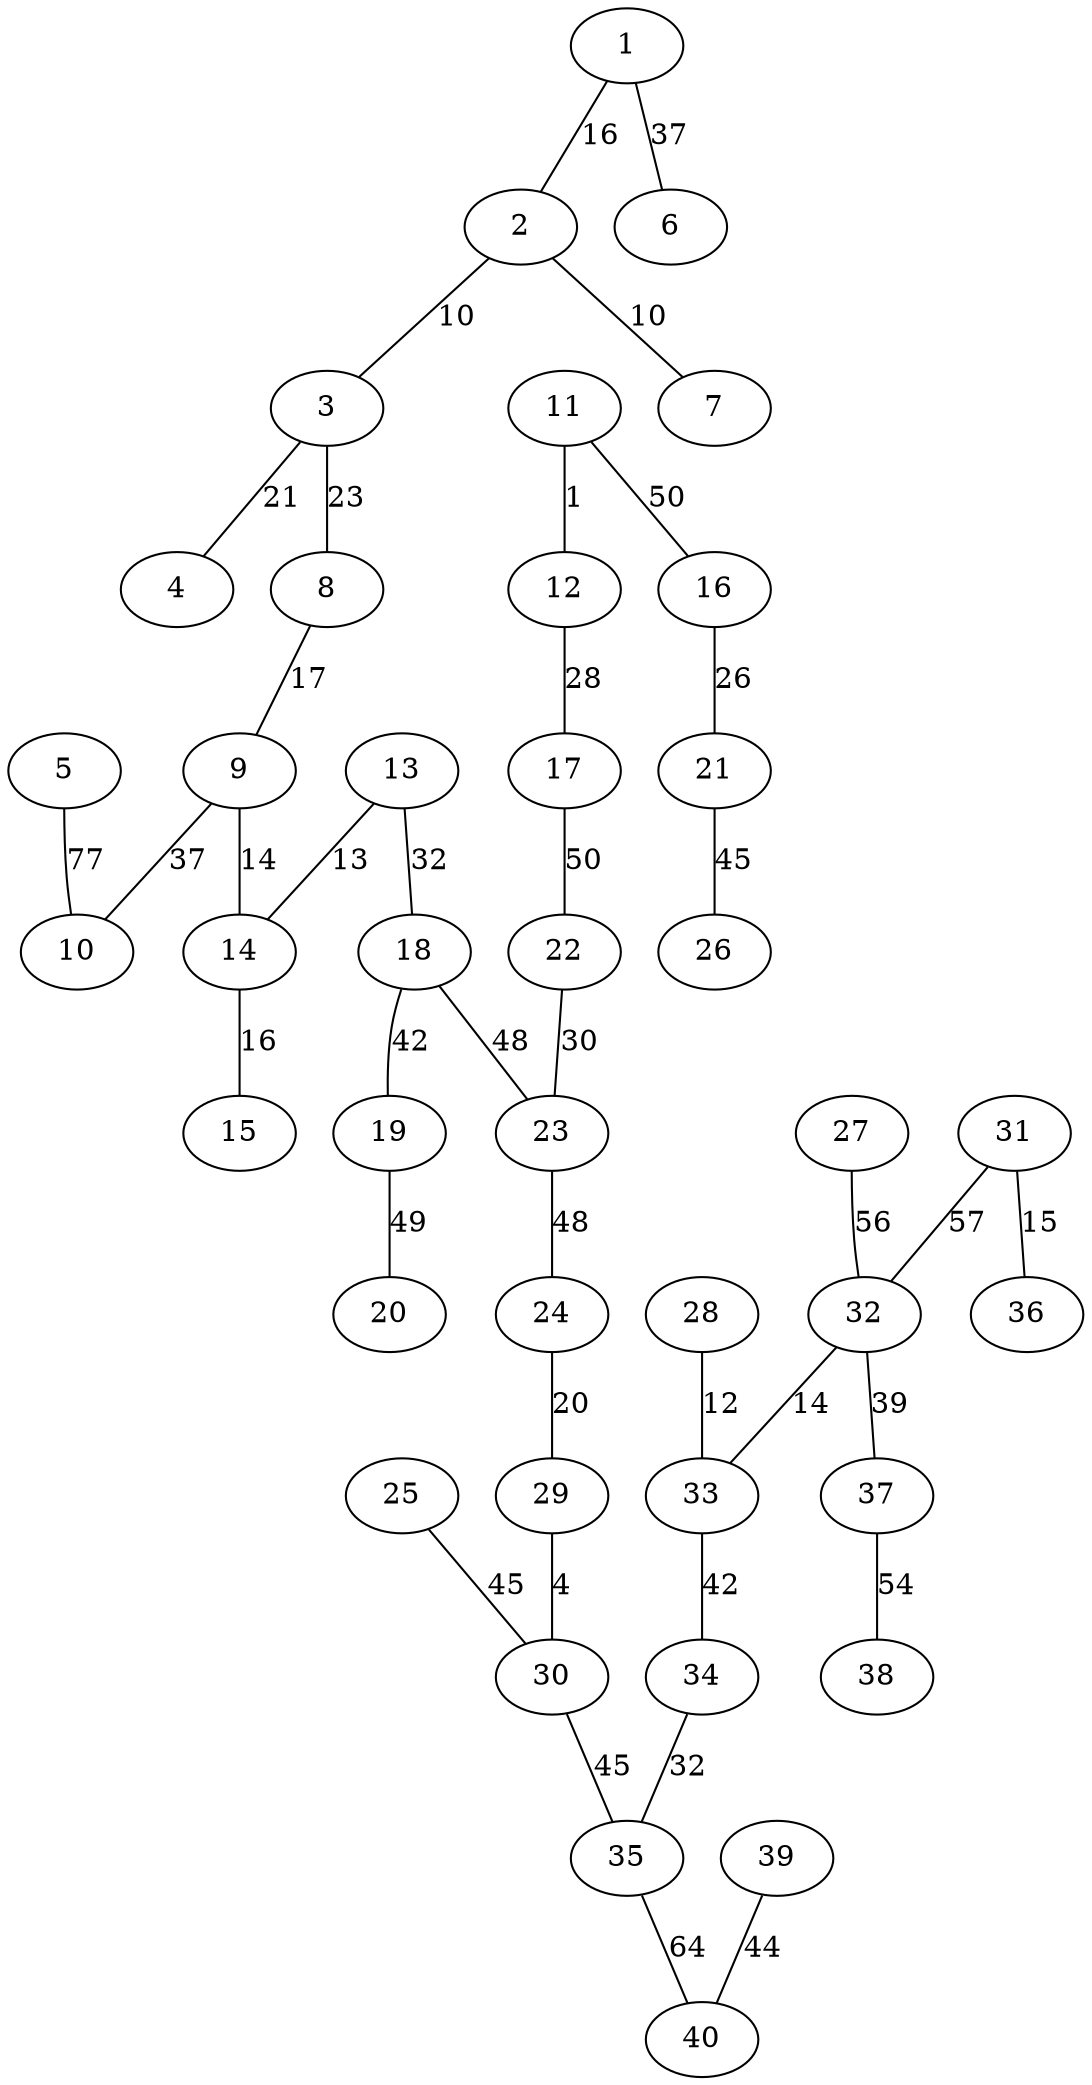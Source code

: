 graph G {
    "1" [label="1"];
    "2" [label="2"];
    "3" [label="3"];
    "4" [label="4"];
    "5" [label="5"];
    "6" [label="6"];
    "7" [label="7"];
    "8" [label="8"];
    "9" [label="9"];
    "10" [label="10"];
    "11" [label="11"];
    "12" [label="12"];
    "13" [label="13"];
    "14" [label="14"];
    "15" [label="15"];
    "16" [label="16"];
    "17" [label="17"];
    "18" [label="18"];
    "19" [label="19"];
    "20" [label="20"];
    "21" [label="21"];
    "22" [label="22"];
    "23" [label="23"];
    "24" [label="24"];
    "25" [label="25"];
    "26" [label="26"];
    "27" [label="27"];
    "28" [label="28"];
    "29" [label="29"];
    "30" [label="30"];
    "31" [label="31"];
    "32" [label="32"];
    "33" [label="33"];
    "34" [label="34"];
    "35" [label="35"];
    "36" [label="36"];
    "37" [label="37"];
    "38" [label="38"];
    "39" [label="39"];
    "40" [label="40"];
    "5" -- "10" [label="77", color=black];
    "35" -- "40" [label="64", color=black];
    "31" -- "32" [label="57", color=black];
    "27" -- "32" [label="56", color=black];
    "37" -- "38" [label="54", color=black];
    "11" -- "16" [label="50", color=black];
    "17" -- "22" [label="50", color=black];
    "19" -- "20" [label="49", color=black];
    "18" -- "23" [label="48", color=black];
    "23" -- "24" [label="48", color=black];
    "21" -- "26" [label="45", color=black];
    "25" -- "30" [label="45", color=black];
    "30" -- "35" [label="45", color=black];
    "39" -- "40" [label="44", color=black];
    "18" -- "19" [label="42", color=black];
    "33" -- "34" [label="42", color=black];
    "32" -- "37" [label="39", color=black];
    "1" -- "6" [label="37", color=black];
    "9" -- "10" [label="37", color=black];
    "13" -- "18" [label="32", color=black];
    "34" -- "35" [label="32", color=black];
    "22" -- "23" [label="30", color=black];
    "12" -- "17" [label="28", color=black];
    "16" -- "21" [label="26", color=black];
    "3" -- "8" [label="23", color=black];
    "3" -- "4" [label="21", color=black];
    "24" -- "29" [label="20", color=black];
    "8" -- "9" [label="17", color=black];
    "1" -- "2" [label="16", color=black];
    "14" -- "15" [label="16", color=black];
    "31" -- "36" [label="15", color=black];
    "9" -- "14" [label="14", color=black];
    "32" -- "33" [label="14", color=black];
    "13" -- "14" [label="13", color=black];
    "28" -- "33" [label="12", color=black];
    "2" -- "3" [label="10", color=black];
    "2" -- "7" [label="10", color=black];
    "29" -- "30" [label="4", color=black];
    "11" -- "12" [label="1", color=black];
}
